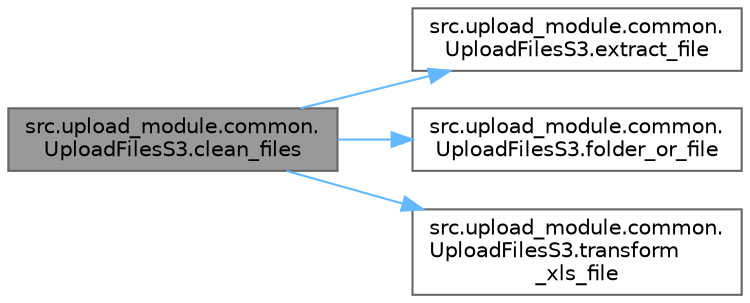 digraph "src.upload_module.common.UploadFilesS3.clean_files"
{
 // LATEX_PDF_SIZE
  bgcolor="transparent";
  edge [fontname=Helvetica,fontsize=10,labelfontname=Helvetica,labelfontsize=10];
  node [fontname=Helvetica,fontsize=10,shape=box,height=0.2,width=0.4];
  rankdir="LR";
  Node1 [id="Node000001",label="src.upload_module.common.\lUploadFilesS3.clean_files",height=0.2,width=0.4,color="gray40", fillcolor="grey60", style="filled", fontcolor="black",tooltip=" "];
  Node1 -> Node2 [id="edge1_Node000001_Node000002",color="steelblue1",style="solid",tooltip=" "];
  Node2 [id="Node000002",label="src.upload_module.common.\lUploadFilesS3.extract_file",height=0.2,width=0.4,color="grey40", fillcolor="white", style="filled",URL="$namespacesrc_1_1upload__module_1_1common_1_1_upload_files_s3.html#a32c0713735b4e04a1a1e1fe7b9709f26",tooltip=" "];
  Node1 -> Node3 [id="edge2_Node000001_Node000003",color="steelblue1",style="solid",tooltip=" "];
  Node3 [id="Node000003",label="src.upload_module.common.\lUploadFilesS3.folder_or_file",height=0.2,width=0.4,color="grey40", fillcolor="white", style="filled",URL="$namespacesrc_1_1upload__module_1_1common_1_1_upload_files_s3.html#aae2afc632dfc33d278817bea4ae4bdfa",tooltip=" "];
  Node1 -> Node4 [id="edge3_Node000001_Node000004",color="steelblue1",style="solid",tooltip=" "];
  Node4 [id="Node000004",label="src.upload_module.common.\lUploadFilesS3.transform\l_xls_file",height=0.2,width=0.4,color="grey40", fillcolor="white", style="filled",URL="$namespacesrc_1_1upload__module_1_1common_1_1_upload_files_s3.html#a3388ac42f3abd09197b89d8af5f14f0d",tooltip=" "];
}
